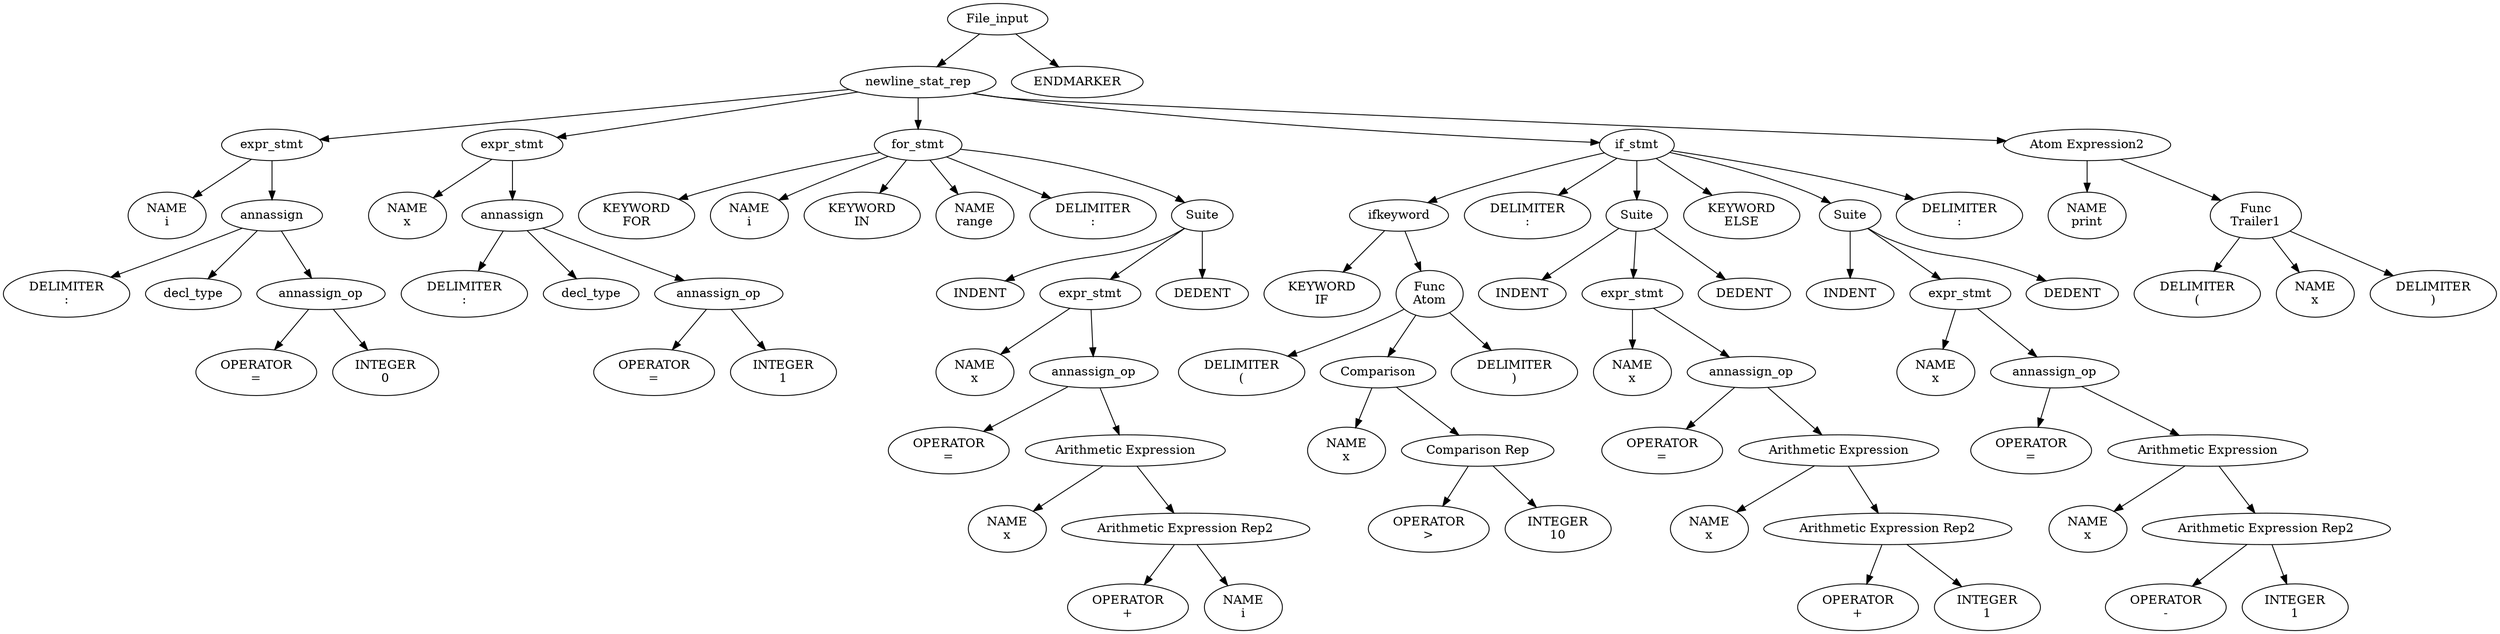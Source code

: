 digraph parse_tree {
"0x158e05b30" [label="File_input"];
"0x158e05b30" -> "0x158e0f190";
"0x158e0f190" [label="newline_stat_rep"];
"0x158e0f190" -> "0x158e06d30";
"0x158e06d30" [label="expr_stmt"];
"0x158e06d30" -> "0x158e05f90";
"0x158e05f90" [label="NAME
i"];
"0x158e06d30" -> "0x158e06bd0";
"0x158e06bd0" [label="annassign"];
"0x158e06bd0" -> "0x158e06160";
"0x158e06160" [label="DELIMITER
:"];
"0x158e06bd0" -> "0x158e06580";
"0x158e06580" [label="decl_type"];
"0x158e06bd0" -> "0x158e06a70";
"0x158e06a70" [label="annassign_op"];
"0x158e06a70" -> "0x158e06420";
"0x158e06420" [label="OPERATOR
="];
"0x158e06a70" -> "0x158e066e0";
"0x158e066e0" [label="INTEGER
0"];
"0x158e0f190" -> "0x158e082f0";
"0x158e082f0" [label="expr_stmt"];
"0x158e082f0" -> "0x158e07270";
"0x158e07270" [label="NAME
x"];
"0x158e082f0" -> "0x158e07f50";
"0x158e07f50" [label="annassign"];
"0x158e07f50" -> "0x158e073d0";
"0x158e073d0" [label="DELIMITER
:"];
"0x158e07f50" -> "0x158e077f0";
"0x158e077f0" [label="decl_type"];
"0x158e07f50" -> "0x158e07df0";
"0x158e07df0" [label="annassign_op"];
"0x158e07df0" -> "0x158e07690";
"0x158e07690" [label="OPERATOR
="];
"0x158e07df0" -> "0x158e07950";
"0x158e07950" [label="INTEGER
1"];
"0x158e0f190" -> "0x158e0a3f0";
"0x158e0a3f0" [label="for_stmt"];
"0x158e0a3f0" -> "0x158e085b0";
"0x158e085b0" [label="KEYWORD
FOR"];
"0x158e0a3f0" -> "0x158e08710";
"0x158e08710" [label="NAME
i"];
"0x158e0a3f0" -> "0x158e08870";
"0x158e08870" [label="KEYWORD
IN"];
"0x158e0a3f0" -> "0x158e089d0";
"0x158e089d0" [label="NAME
range"];
"0x158e0a3f0" -> "0x158e07ab0";
"0x158e07ab0" [label="DELIMITER
:"];
"0x158e0a3f0" -> "0x158e0a290";
"0x158e0a290" [label="Suite"];
"0x158e0a290" -> "0x158e090b0";
"0x158e090b0" [label="INDENT"];
"0x158e0a290" -> "0x158e09fd0";
"0x158e09fd0" [label="expr_stmt"];
"0x158e09fd0" -> "0x158e09210";
"0x158e09210" [label="NAME
x"];
"0x158e09fd0" -> "0x158e09d10";
"0x158e09d10" [label="annassign_op"];
"0x158e09d10" -> "0x158e09370";
"0x158e09370" [label="OPERATOR
="];
"0x158e09d10" -> "0x158e09bb0";
"0x158e09bb0" [label="Arithmetic Expression"];
"0x158e09bb0" -> "0x158e094d0";
"0x158e094d0" [label="NAME
x"];
"0x158e09bb0" -> "0x158e09a50";
"0x158e09a50" [label="Arithmetic Expression Rep2"];
"0x158e09a50" -> "0x158e09630";
"0x158e09630" [label="OPERATOR
+"];
"0x158e09a50" -> "0x158e09790";
"0x158e09790" [label="NAME
i"];
"0x158e0a290" -> "0x158e0a130";
"0x158e0a130" [label="DEDENT"];
"0x158e0f190" -> "0x158e0e300";
"0x158e0e300" [label="if_stmt"];
"0x158e0e300" -> "0x158e0b470";
"0x158e0b470" [label="ifkeyword"];
"0x158e0b470" -> "0x158e0a6b0";
"0x158e0a6b0" [label="KEYWORD
IF"];
"0x158e0b470" -> "0x158e0b1b0";
"0x158e0b1b0" [label="Func
Atom"];
"0x158e0b1b0" -> "0x158e0a810";
"0x158e0a810" [label="DELIMITER
("];
"0x158e0b1b0" -> "0x158e0b050";
"0x158e0b050" [label="Comparison"];
"0x158e0b050" -> "0x158e0a970";
"0x158e0a970" [label="NAME
x"];
"0x158e0b050" -> "0x158e0aef0";
"0x158e0aef0" [label="Comparison Rep"];
"0x158e0aef0" -> "0x158e0aad0";
"0x158e0aad0" [label="OPERATOR
>"];
"0x158e0aef0" -> "0x158e0ac30";
"0x158e0ac30" [label="INTEGER
10"];
"0x158e0b1b0" -> "0x158e0ad90";
"0x158e0ad90" [label="DELIMITER
)"];
"0x158e0e300" -> "0x158e0b310";
"0x158e0b310" [label="DELIMITER
:"];
"0x158e0e300" -> "0x158e0c950";
"0x158e0c950" [label="Suite"];
"0x158e0c950" -> "0x158e0b730";
"0x158e0b730" [label="INDENT"];
"0x158e0c950" -> "0x158e0c680";
"0x158e0c680" [label="expr_stmt"];
"0x158e0c680" -> "0x158e0b890";
"0x158e0b890" [label="NAME
x"];
"0x158e0c680" -> "0x158e0c3c0";
"0x158e0c3c0" [label="annassign_op"];
"0x158e0c3c0" -> "0x158e0b9f0";
"0x158e0b9f0" [label="OPERATOR
="];
"0x158e0c3c0" -> "0x158e0c260";
"0x158e0c260" [label="Arithmetic Expression"];
"0x158e0c260" -> "0x158e0bb50";
"0x158e0bb50" [label="NAME
x"];
"0x158e0c260" -> "0x158e0c0d0";
"0x158e0c0d0" [label="Arithmetic Expression Rep2"];
"0x158e0c0d0" -> "0x158e0bcb0";
"0x158e0bcb0" [label="OPERATOR
+"];
"0x158e0c0d0" -> "0x158e0be10";
"0x158e0be10" [label="INTEGER
1"];
"0x158e0c950" -> "0x158e0c7f0";
"0x158e0c7f0" [label="DEDENT"];
"0x158e0e300" -> "0x158e0caf0";
"0x158e0caf0" [label="KEYWORD
ELSE"];
"0x158e0e300" -> "0x158e0e160";
"0x158e0e160" [label="Suite"];
"0x158e0e160" -> "0x158e0cf10";
"0x158e0cf10" [label="INDENT"];
"0x158e0e160" -> "0x158e0de90";
"0x158e0de90" [label="expr_stmt"];
"0x158e0de90" -> "0x158e0d070";
"0x158e0d070" [label="NAME
x"];
"0x158e0de90" -> "0x158e0dbc0";
"0x158e0dbc0" [label="annassign_op"];
"0x158e0dbc0" -> "0x158e0d1d0";
"0x158e0d1d0" [label="OPERATOR
="];
"0x158e0dbc0" -> "0x158e0da60";
"0x158e0da60" [label="Arithmetic Expression"];
"0x158e0da60" -> "0x158e0d330";
"0x158e0d330" [label="NAME
x"];
"0x158e0da60" -> "0x158e0d8d0";
"0x158e0d8d0" [label="Arithmetic Expression Rep2"];
"0x158e0d8d0" -> "0x158e0d490";
"0x158e0d490" [label="OPERATOR
-"];
"0x158e0d8d0" -> "0x158e0d5f0";
"0x158e0d5f0" [label="INTEGER
1"];
"0x158e0e160" -> "0x158e0e000";
"0x158e0e000" [label="DEDENT"];
"0x158e0e300" -> "0x158e0cc50";
"0x158e0cc50" [label="DELIMITER
:"];
"0x158e0f190" -> "0x158e0f030";
"0x158e0f030" [label="Atom Expression2"];
"0x158e0f030" -> "0x158e0e620";
"0x158e0e620" [label="NAME
print"];
"0x158e0f030" -> "0x158e0ebf0";
"0x158e0ebf0" [label="Func
Trailer1"];
"0x158e0ebf0" -> "0x158e0e780";
"0x158e0e780" [label="DELIMITER
("];
"0x158e0ebf0" -> "0x158e0e8e0";
"0x158e0e8e0" [label="NAME
x"];
"0x158e0ebf0" -> "0x158e0ea40";
"0x158e0ea40" [label="DELIMITER
)"];
"0x158e05b30" -> "0x158e0f370";
"0x158e0f370" [label="ENDMARKER"];
}
